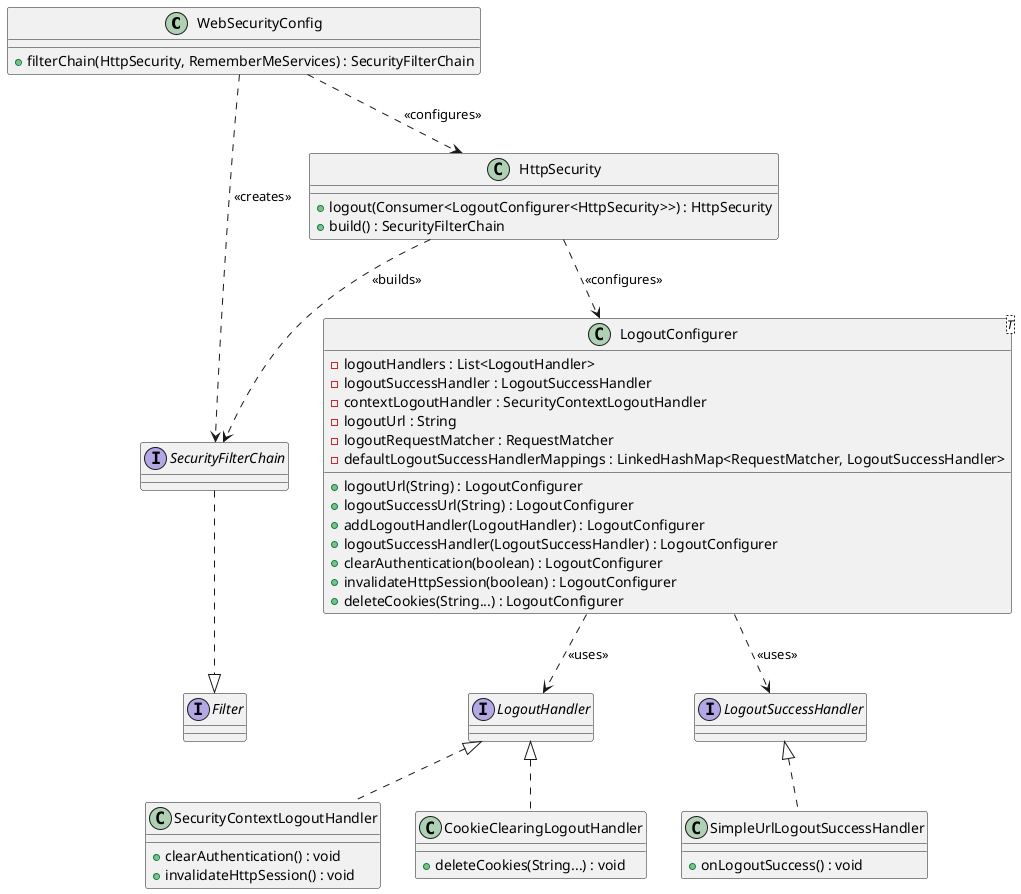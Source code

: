 @startuml
class WebSecurityConfig {
    + filterChain(HttpSecurity, RememberMeServices) : SecurityFilterChain
}

interface SecurityFilterChain {
}

class HttpSecurity {
    + logout(Consumer<LogoutConfigurer<HttpSecurity>>) : HttpSecurity
    + build() : SecurityFilterChain
}

class LogoutConfigurer<T> {
    - logoutHandlers : List<LogoutHandler>
    - logoutSuccessHandler : LogoutSuccessHandler
    - contextLogoutHandler : SecurityContextLogoutHandler
    - logoutUrl : String
    - logoutRequestMatcher : RequestMatcher
    - defaultLogoutSuccessHandlerMappings : LinkedHashMap<RequestMatcher, LogoutSuccessHandler>

    + logoutUrl(String) : LogoutConfigurer
    + logoutSuccessUrl(String) : LogoutConfigurer
    + addLogoutHandler(LogoutHandler) : LogoutConfigurer
    + logoutSuccessHandler(LogoutSuccessHandler) : LogoutConfigurer
    + clearAuthentication(boolean) : LogoutConfigurer
    + invalidateHttpSession(boolean) : LogoutConfigurer
    + deleteCookies(String...) : LogoutConfigurer
}

interface LogoutHandler {
}

class SecurityContextLogoutHandler implements LogoutHandler {
    + clearAuthentication() : void
    + invalidateHttpSession() : void
}

class CookieClearingLogoutHandler implements LogoutHandler {
    + deleteCookies(String...) : void
}

interface LogoutSuccessHandler {
}

class SimpleUrlLogoutSuccessHandler implements LogoutSuccessHandler {
    + onLogoutSuccess() : void
}

interface Filter {
}
SecurityFilterChain ..|> Filter
WebSecurityConfig ..> HttpSecurity : <<configures>>
WebSecurityConfig ..> SecurityFilterChain : <<creates>>

HttpSecurity ..> LogoutConfigurer : <<configures>>
HttpSecurity ..> SecurityFilterChain : <<builds>>
LogoutConfigurer ..> LogoutHandler : <<uses>>
LogoutConfigurer ..> LogoutSuccessHandler : <<uses>>
@enduml